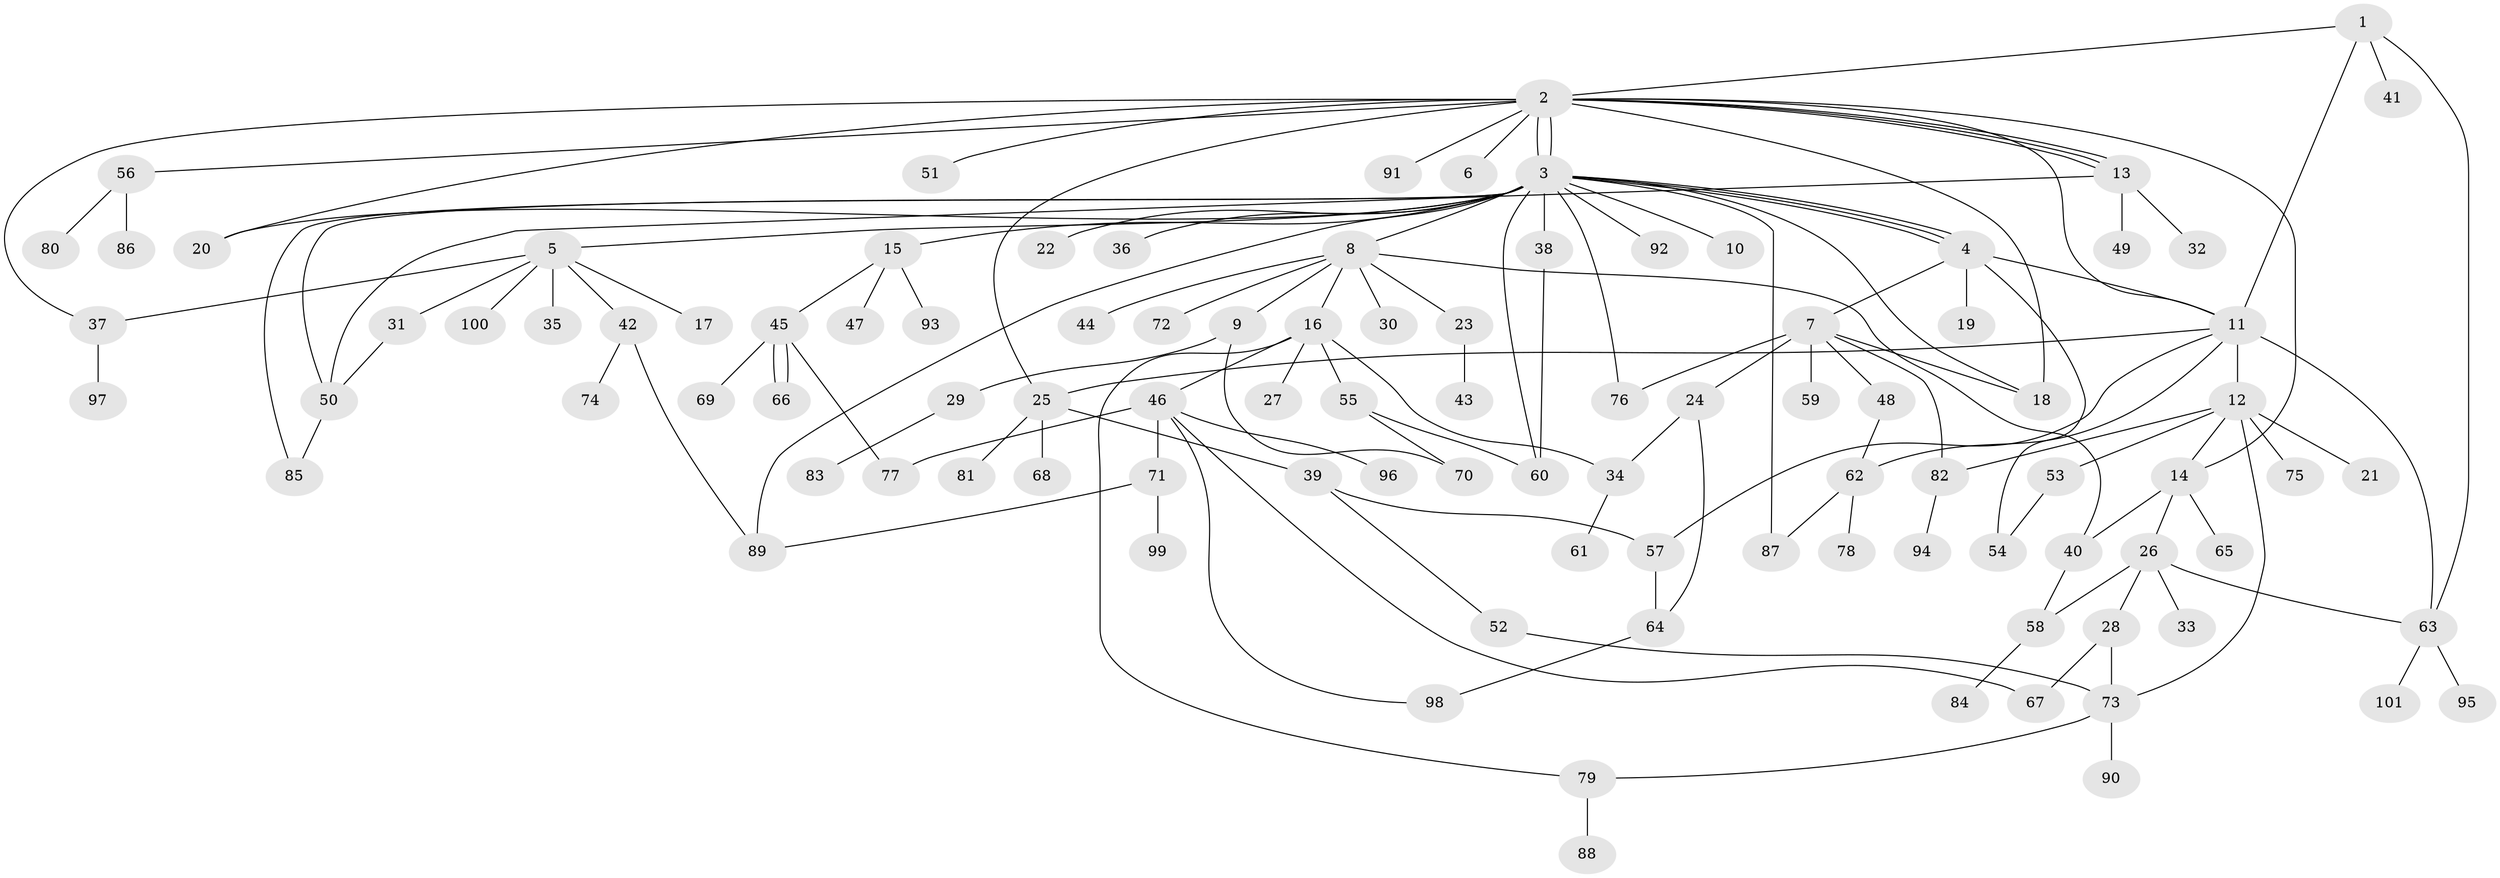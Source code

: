 // coarse degree distribution, {3: 0.15789473684210525, 16: 0.013157894736842105, 20: 0.013157894736842105, 7: 0.013157894736842105, 8: 0.039473684210526314, 1: 0.4605263157894737, 12: 0.013157894736842105, 10: 0.013157894736842105, 5: 0.02631578947368421, 2: 0.14473684210526316, 4: 0.07894736842105263, 6: 0.02631578947368421}
// Generated by graph-tools (version 1.1) at 2025/41/03/06/25 10:41:49]
// undirected, 101 vertices, 140 edges
graph export_dot {
graph [start="1"]
  node [color=gray90,style=filled];
  1;
  2;
  3;
  4;
  5;
  6;
  7;
  8;
  9;
  10;
  11;
  12;
  13;
  14;
  15;
  16;
  17;
  18;
  19;
  20;
  21;
  22;
  23;
  24;
  25;
  26;
  27;
  28;
  29;
  30;
  31;
  32;
  33;
  34;
  35;
  36;
  37;
  38;
  39;
  40;
  41;
  42;
  43;
  44;
  45;
  46;
  47;
  48;
  49;
  50;
  51;
  52;
  53;
  54;
  55;
  56;
  57;
  58;
  59;
  60;
  61;
  62;
  63;
  64;
  65;
  66;
  67;
  68;
  69;
  70;
  71;
  72;
  73;
  74;
  75;
  76;
  77;
  78;
  79;
  80;
  81;
  82;
  83;
  84;
  85;
  86;
  87;
  88;
  89;
  90;
  91;
  92;
  93;
  94;
  95;
  96;
  97;
  98;
  99;
  100;
  101;
  1 -- 2;
  1 -- 11;
  1 -- 41;
  1 -- 63;
  2 -- 3;
  2 -- 3;
  2 -- 6;
  2 -- 11;
  2 -- 13;
  2 -- 13;
  2 -- 13;
  2 -- 14;
  2 -- 18;
  2 -- 20;
  2 -- 25;
  2 -- 37;
  2 -- 51;
  2 -- 56;
  2 -- 91;
  3 -- 4;
  3 -- 4;
  3 -- 4;
  3 -- 5;
  3 -- 8;
  3 -- 10;
  3 -- 15;
  3 -- 18;
  3 -- 20;
  3 -- 22;
  3 -- 36;
  3 -- 38;
  3 -- 50;
  3 -- 60;
  3 -- 76;
  3 -- 85;
  3 -- 87;
  3 -- 89;
  3 -- 92;
  4 -- 7;
  4 -- 11;
  4 -- 19;
  4 -- 54;
  5 -- 17;
  5 -- 31;
  5 -- 35;
  5 -- 37;
  5 -- 42;
  5 -- 100;
  7 -- 18;
  7 -- 24;
  7 -- 48;
  7 -- 59;
  7 -- 76;
  7 -- 82;
  8 -- 9;
  8 -- 16;
  8 -- 23;
  8 -- 30;
  8 -- 40;
  8 -- 44;
  8 -- 72;
  9 -- 29;
  9 -- 70;
  11 -- 12;
  11 -- 25;
  11 -- 57;
  11 -- 62;
  11 -- 63;
  12 -- 14;
  12 -- 21;
  12 -- 53;
  12 -- 73;
  12 -- 75;
  12 -- 82;
  13 -- 32;
  13 -- 49;
  13 -- 50;
  14 -- 26;
  14 -- 40;
  14 -- 65;
  15 -- 45;
  15 -- 47;
  15 -- 93;
  16 -- 27;
  16 -- 34;
  16 -- 46;
  16 -- 55;
  16 -- 79;
  23 -- 43;
  24 -- 34;
  24 -- 64;
  25 -- 39;
  25 -- 68;
  25 -- 81;
  26 -- 28;
  26 -- 33;
  26 -- 58;
  26 -- 63;
  28 -- 67;
  28 -- 73;
  29 -- 83;
  31 -- 50;
  34 -- 61;
  37 -- 97;
  38 -- 60;
  39 -- 52;
  39 -- 57;
  40 -- 58;
  42 -- 74;
  42 -- 89;
  45 -- 66;
  45 -- 66;
  45 -- 69;
  45 -- 77;
  46 -- 67;
  46 -- 71;
  46 -- 77;
  46 -- 96;
  46 -- 98;
  48 -- 62;
  50 -- 85;
  52 -- 73;
  53 -- 54;
  55 -- 60;
  55 -- 70;
  56 -- 80;
  56 -- 86;
  57 -- 64;
  58 -- 84;
  62 -- 78;
  62 -- 87;
  63 -- 95;
  63 -- 101;
  64 -- 98;
  71 -- 89;
  71 -- 99;
  73 -- 79;
  73 -- 90;
  79 -- 88;
  82 -- 94;
}
